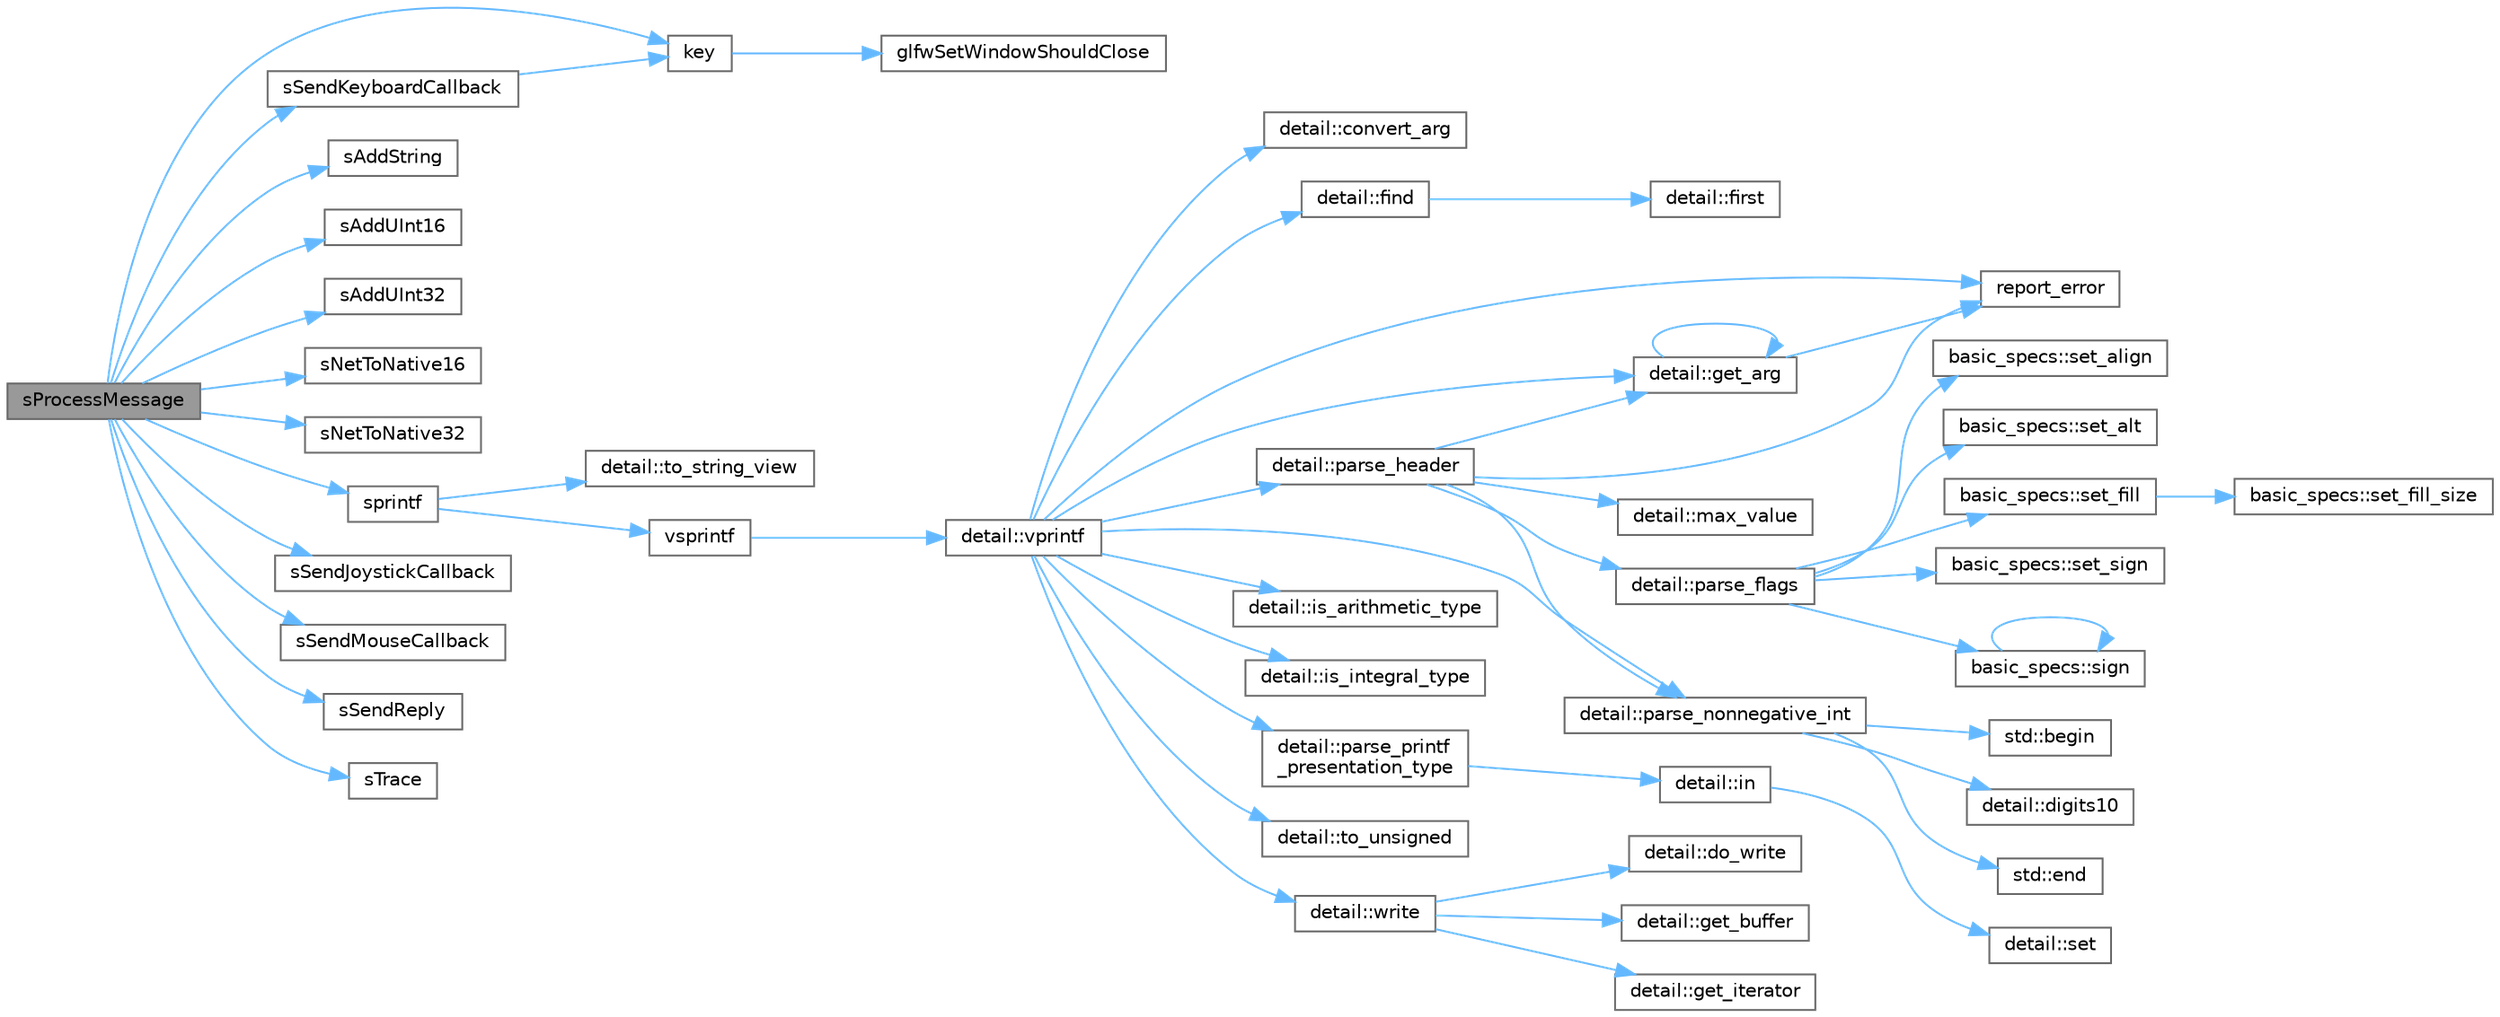digraph "sProcessMessage"
{
 // LATEX_PDF_SIZE
  bgcolor="transparent";
  edge [fontname=Helvetica,fontsize=10,labelfontname=Helvetica,labelfontsize=10];
  node [fontname=Helvetica,fontsize=10,shape=box,height=0.2,width=0.4];
  rankdir="LR";
  Node1 [id="Node000001",label="sProcessMessage",height=0.2,width=0.4,color="gray40", fillcolor="grey60", style="filled", fontcolor="black",tooltip=" "];
  Node1 -> Node2 [id="edge1_Node000001_Node000002",color="steelblue1",style="solid",tooltip=" "];
  Node2 [id="Node000002",label="key",height=0.2,width=0.4,color="grey40", fillcolor="white", style="filled",URL="$gears_8c.html#accd6b5b92b78666e36543412d4ac14cd",tooltip=" "];
  Node2 -> Node3 [id="edge2_Node000002_Node000003",color="steelblue1",style="solid",tooltip=" "];
  Node3 [id="Node000003",label="glfwSetWindowShouldClose",height=0.2,width=0.4,color="grey40", fillcolor="white", style="filled",URL="$group__window.html#ga1cadeda7a1e2f224e06a8415d30741aa",tooltip="Sets the close flag of the specified window."];
  Node1 -> Node4 [id="edge3_Node000001_Node000004",color="steelblue1",style="solid",tooltip=" "];
  Node4 [id="Node000004",label="sAddString",height=0.2,width=0.4,color="grey40", fillcolor="white", style="filled",URL="$u_synergy_8c.html#a3ea1bd27a665c27e232fc69c5e407722",tooltip="Add string to reply packet"];
  Node1 -> Node5 [id="edge4_Node000001_Node000005",color="steelblue1",style="solid",tooltip=" "];
  Node5 [id="Node000005",label="sAddUInt16",height=0.2,width=0.4,color="grey40", fillcolor="white", style="filled",URL="$u_synergy_8c.html#af30a19d4377d2697b6129c22fe3aad51",tooltip="Add uint16 to reply packet"];
  Node1 -> Node6 [id="edge5_Node000001_Node000006",color="steelblue1",style="solid",tooltip=" "];
  Node6 [id="Node000006",label="sAddUInt32",height=0.2,width=0.4,color="grey40", fillcolor="white", style="filled",URL="$u_synergy_8c.html#a8357b9b2f76438a356c88936c62c92fc",tooltip="Add uint32 to reply packet"];
  Node1 -> Node7 [id="edge6_Node000001_Node000007",color="steelblue1",style="solid",tooltip=" "];
  Node7 [id="Node000007",label="sNetToNative16",height=0.2,width=0.4,color="grey40", fillcolor="white", style="filled",URL="$u_synergy_8c.html#a9ce6469268b71eb8174c28ac743f6e6c",tooltip="Read 16 bit integer in network byte order and convert to native byte order"];
  Node1 -> Node8 [id="edge7_Node000001_Node000008",color="steelblue1",style="solid",tooltip=" "];
  Node8 [id="Node000008",label="sNetToNative32",height=0.2,width=0.4,color="grey40", fillcolor="white", style="filled",URL="$u_synergy_8c.html#a451254cc8d2b2c7d7a7cb5105bd9948d",tooltip="Read 32 bit integer in network byte order and convert to native byte order"];
  Node1 -> Node9 [id="edge8_Node000001_Node000009",color="steelblue1",style="solid",tooltip=" "];
  Node9 [id="Node000009",label="sprintf",height=0.2,width=0.4,color="grey40", fillcolor="white", style="filled",URL="$printf_8h.html#aa7d2e7e454d3fe606a71504a119dc894",tooltip=" "];
  Node9 -> Node10 [id="edge9_Node000009_Node000010",color="steelblue1",style="solid",tooltip=" "];
  Node10 [id="Node000010",label="detail::to_string_view",height=0.2,width=0.4,color="grey40", fillcolor="white", style="filled",URL="$namespacedetail.html#abeae79fa3e1eded2d8fbd56cc9f0960e",tooltip=" "];
  Node9 -> Node11 [id="edge10_Node000009_Node000011",color="steelblue1",style="solid",tooltip=" "];
  Node11 [id="Node000011",label="vsprintf",height=0.2,width=0.4,color="grey40", fillcolor="white", style="filled",URL="$printf_8h.html#a5e1075a6c1fce5050424f97a2fac648f",tooltip=" "];
  Node11 -> Node12 [id="edge11_Node000011_Node000012",color="steelblue1",style="solid",tooltip=" "];
  Node12 [id="Node000012",label="detail::vprintf",height=0.2,width=0.4,color="grey40", fillcolor="white", style="filled",URL="$namespacedetail.html#a1c8c2218e4c822aa8f743fb9c573717f",tooltip=" "];
  Node12 -> Node13 [id="edge12_Node000012_Node000013",color="steelblue1",style="solid",tooltip=" "];
  Node13 [id="Node000013",label="detail::convert_arg",height=0.2,width=0.4,color="grey40", fillcolor="white", style="filled",URL="$namespacedetail.html#a03c11572c9a664266d6925f327dec7f3",tooltip=" "];
  Node12 -> Node14 [id="edge13_Node000012_Node000014",color="steelblue1",style="solid",tooltip=" "];
  Node14 [id="Node000014",label="detail::find",height=0.2,width=0.4,color="grey40", fillcolor="white", style="filled",URL="$namespacedetail.html#a6b71952fab3dc32f3edb2c3e9811d8d9",tooltip=" "];
  Node14 -> Node15 [id="edge14_Node000014_Node000015",color="steelblue1",style="solid",tooltip=" "];
  Node15 [id="Node000015",label="detail::first",height=0.2,width=0.4,color="grey40", fillcolor="white", style="filled",URL="$namespacedetail.html#a02319a3deb124802b88b61f85987df5e",tooltip=" "];
  Node12 -> Node16 [id="edge15_Node000012_Node000016",color="steelblue1",style="solid",tooltip=" "];
  Node16 [id="Node000016",label="detail::get_arg",height=0.2,width=0.4,color="grey40", fillcolor="white", style="filled",URL="$namespacedetail.html#a342ef250e45bd09b2ef666b6fae1c355",tooltip=" "];
  Node16 -> Node16 [id="edge16_Node000016_Node000016",color="steelblue1",style="solid",tooltip=" "];
  Node16 -> Node17 [id="edge17_Node000016_Node000017",color="steelblue1",style="solid",tooltip=" "];
  Node17 [id="Node000017",label="report_error",height=0.2,width=0.4,color="grey40", fillcolor="white", style="filled",URL="$format-inl_8h.html#a5555893692b00b61b3886349332fd01f",tooltip=" "];
  Node12 -> Node18 [id="edge18_Node000012_Node000018",color="steelblue1",style="solid",tooltip=" "];
  Node18 [id="Node000018",label="detail::is_arithmetic_type",height=0.2,width=0.4,color="grey40", fillcolor="white", style="filled",URL="$namespacedetail.html#a802c50a56a3495fdab6020b375ba1389",tooltip=" "];
  Node12 -> Node19 [id="edge19_Node000012_Node000019",color="steelblue1",style="solid",tooltip=" "];
  Node19 [id="Node000019",label="detail::is_integral_type",height=0.2,width=0.4,color="grey40", fillcolor="white", style="filled",URL="$namespacedetail.html#a2a60f8d1bee41b803f43fc42b707b5d1",tooltip=" "];
  Node12 -> Node20 [id="edge20_Node000012_Node000020",color="steelblue1",style="solid",tooltip=" "];
  Node20 [id="Node000020",label="detail::parse_header",height=0.2,width=0.4,color="grey40", fillcolor="white", style="filled",URL="$namespacedetail.html#afc9d93e58b8edb8077f8bc8eee7f4035",tooltip=" "];
  Node20 -> Node16 [id="edge21_Node000020_Node000016",color="steelblue1",style="solid",tooltip=" "];
  Node20 -> Node21 [id="edge22_Node000020_Node000021",color="steelblue1",style="solid",tooltip=" "];
  Node21 [id="Node000021",label="detail::max_value",height=0.2,width=0.4,color="grey40", fillcolor="white", style="filled",URL="$namespacedetail.html#a45c2130c44ebe54179eafcee3cda2bfb",tooltip=" "];
  Node20 -> Node22 [id="edge23_Node000020_Node000022",color="steelblue1",style="solid",tooltip=" "];
  Node22 [id="Node000022",label="detail::parse_flags",height=0.2,width=0.4,color="grey40", fillcolor="white", style="filled",URL="$namespacedetail.html#a4213daed116a37e1767881da51238261",tooltip=" "];
  Node22 -> Node23 [id="edge24_Node000022_Node000023",color="steelblue1",style="solid",tooltip=" "];
  Node23 [id="Node000023",label="basic_specs::set_align",height=0.2,width=0.4,color="grey40", fillcolor="white", style="filled",URL="$classbasic__specs.html#ad73b6f854341aaabc744bf54e6ea6af6",tooltip=" "];
  Node22 -> Node24 [id="edge25_Node000022_Node000024",color="steelblue1",style="solid",tooltip=" "];
  Node24 [id="Node000024",label="basic_specs::set_alt",height=0.2,width=0.4,color="grey40", fillcolor="white", style="filled",URL="$classbasic__specs.html#a5f10314706a8a3d579f882f30d283b61",tooltip=" "];
  Node22 -> Node25 [id="edge26_Node000022_Node000025",color="steelblue1",style="solid",tooltip=" "];
  Node25 [id="Node000025",label="basic_specs::set_fill",height=0.2,width=0.4,color="grey40", fillcolor="white", style="filled",URL="$classbasic__specs.html#a1600987fb39fed5dfdac21b218061a9e",tooltip=" "];
  Node25 -> Node26 [id="edge27_Node000025_Node000026",color="steelblue1",style="solid",tooltip=" "];
  Node26 [id="Node000026",label="basic_specs::set_fill_size",height=0.2,width=0.4,color="grey40", fillcolor="white", style="filled",URL="$classbasic__specs.html#a4b36db5ad1e38169bd6653635d5e69cd",tooltip=" "];
  Node22 -> Node27 [id="edge28_Node000022_Node000027",color="steelblue1",style="solid",tooltip=" "];
  Node27 [id="Node000027",label="basic_specs::set_sign",height=0.2,width=0.4,color="grey40", fillcolor="white", style="filled",URL="$classbasic__specs.html#a7020ec66ba6918727e4102567c5c731a",tooltip=" "];
  Node22 -> Node28 [id="edge29_Node000022_Node000028",color="steelblue1",style="solid",tooltip=" "];
  Node28 [id="Node000028",label="basic_specs::sign",height=0.2,width=0.4,color="grey40", fillcolor="white", style="filled",URL="$classbasic__specs.html#a380e6ff33a8ae05e3ef479bf95696ad2",tooltip=" "];
  Node28 -> Node28 [id="edge30_Node000028_Node000028",color="steelblue1",style="solid",tooltip=" "];
  Node20 -> Node29 [id="edge31_Node000020_Node000029",color="steelblue1",style="solid",tooltip=" "];
  Node29 [id="Node000029",label="detail::parse_nonnegative_int",height=0.2,width=0.4,color="grey40", fillcolor="white", style="filled",URL="$namespacedetail.html#a338caba782225e115a9902d4d0835f5f",tooltip=" "];
  Node29 -> Node30 [id="edge32_Node000029_Node000030",color="steelblue1",style="solid",tooltip=" "];
  Node30 [id="Node000030",label="std::begin",height=0.2,width=0.4,color="grey40", fillcolor="white", style="filled",URL="$namespacestd.html#aec76fc52a775d29bc4058c8e1405045a",tooltip=" "];
  Node29 -> Node31 [id="edge33_Node000029_Node000031",color="steelblue1",style="solid",tooltip=" "];
  Node31 [id="Node000031",label="detail::digits10",height=0.2,width=0.4,color="grey40", fillcolor="white", style="filled",URL="$namespacedetail.html#a3a043db05db2d07deb2d98ba2d04b4eb",tooltip=" "];
  Node29 -> Node32 [id="edge34_Node000029_Node000032",color="steelblue1",style="solid",tooltip=" "];
  Node32 [id="Node000032",label="std::end",height=0.2,width=0.4,color="grey40", fillcolor="white", style="filled",URL="$namespacestd.html#a35f71a4c49ddf38bb590177e3a4b2598",tooltip=" "];
  Node20 -> Node17 [id="edge35_Node000020_Node000017",color="steelblue1",style="solid",tooltip=" "];
  Node12 -> Node29 [id="edge36_Node000012_Node000029",color="steelblue1",style="solid",tooltip=" "];
  Node12 -> Node33 [id="edge37_Node000012_Node000033",color="steelblue1",style="solid",tooltip=" "];
  Node33 [id="Node000033",label="detail::parse_printf\l_presentation_type",height=0.2,width=0.4,color="grey40", fillcolor="white", style="filled",URL="$namespacedetail.html#aa2cb095169b23e3a66260ad7078f44cc",tooltip=" "];
  Node33 -> Node34 [id="edge38_Node000033_Node000034",color="steelblue1",style="solid",tooltip=" "];
  Node34 [id="Node000034",label="detail::in",height=0.2,width=0.4,color="grey40", fillcolor="white", style="filled",URL="$namespacedetail.html#a52a5e2ed06c229dcf95ea5c46d48d05e",tooltip=" "];
  Node34 -> Node35 [id="edge39_Node000034_Node000035",color="steelblue1",style="solid",tooltip=" "];
  Node35 [id="Node000035",label="detail::set",height=0.2,width=0.4,color="grey40", fillcolor="white", style="filled",URL="$namespacedetail.html#ab484cd4186e1780becdc7f3118c29902",tooltip=" "];
  Node12 -> Node17 [id="edge40_Node000012_Node000017",color="steelblue1",style="solid",tooltip=" "];
  Node12 -> Node36 [id="edge41_Node000012_Node000036",color="steelblue1",style="solid",tooltip=" "];
  Node36 [id="Node000036",label="detail::to_unsigned",height=0.2,width=0.4,color="grey40", fillcolor="white", style="filled",URL="$namespacedetail.html#a4855e668246c731a97484efc329f2aac",tooltip=" "];
  Node12 -> Node37 [id="edge42_Node000012_Node000037",color="steelblue1",style="solid",tooltip=" "];
  Node37 [id="Node000037",label="detail::write",height=0.2,width=0.4,color="grey40", fillcolor="white", style="filled",URL="$namespacedetail.html#a29dacf26eedc9e3575fb57329a5ca0a3",tooltip=" "];
  Node37 -> Node38 [id="edge43_Node000037_Node000038",color="steelblue1",style="solid",tooltip=" "];
  Node38 [id="Node000038",label="detail::do_write",height=0.2,width=0.4,color="grey40", fillcolor="white", style="filled",URL="$namespacedetail.html#a5007cc441bd246a9096070c10d1ea683",tooltip=" "];
  Node37 -> Node39 [id="edge44_Node000037_Node000039",color="steelblue1",style="solid",tooltip=" "];
  Node39 [id="Node000039",label="detail::get_buffer",height=0.2,width=0.4,color="grey40", fillcolor="white", style="filled",URL="$namespacedetail.html#ad803bb19df422bc4c4f92d75c7564437",tooltip=" "];
  Node37 -> Node40 [id="edge45_Node000037_Node000040",color="steelblue1",style="solid",tooltip=" "];
  Node40 [id="Node000040",label="detail::get_iterator",height=0.2,width=0.4,color="grey40", fillcolor="white", style="filled",URL="$namespacedetail.html#a05e3e231207d3f28f83261c2e7ad2fe5",tooltip=" "];
  Node1 -> Node41 [id="edge46_Node000001_Node000041",color="steelblue1",style="solid",tooltip=" "];
  Node41 [id="Node000041",label="sSendJoystickCallback",height=0.2,width=0.4,color="grey40", fillcolor="white", style="filled",URL="$u_synergy_8c.html#ab947fe56d6fbc058d6e0bc1d1b9deac0",tooltip="Send joystick callback"];
  Node1 -> Node42 [id="edge47_Node000001_Node000042",color="steelblue1",style="solid",tooltip=" "];
  Node42 [id="Node000042",label="sSendKeyboardCallback",height=0.2,width=0.4,color="grey40", fillcolor="white", style="filled",URL="$u_synergy_8c.html#af2e7d38df6c86c7d67d21ae50146f021",tooltip="Send keyboard callback when a key has been pressed or released"];
  Node42 -> Node2 [id="edge48_Node000042_Node000002",color="steelblue1",style="solid",tooltip=" "];
  Node1 -> Node43 [id="edge49_Node000001_Node000043",color="steelblue1",style="solid",tooltip=" "];
  Node43 [id="Node000043",label="sSendMouseCallback",height=0.2,width=0.4,color="grey40", fillcolor="white", style="filled",URL="$u_synergy_8c.html#a28d251708a95ca59954286ecab943588",tooltip="Call mouse callback after a mouse event"];
  Node1 -> Node44 [id="edge50_Node000001_Node000044",color="steelblue1",style="solid",tooltip=" "];
  Node44 [id="Node000044",label="sSendReply",height=0.2,width=0.4,color="grey40", fillcolor="white", style="filled",URL="$u_synergy_8c.html#a6c0e66183f71c6a6eaf807d31db6248e",tooltip="Send reply packet"];
  Node1 -> Node45 [id="edge51_Node000001_Node000045",color="steelblue1",style="solid",tooltip=" "];
  Node45 [id="Node000045",label="sTrace",height=0.2,width=0.4,color="grey40", fillcolor="white", style="filled",URL="$u_synergy_8c.html#aaad4842683f74b54ec3691123438ac2b",tooltip="Trace text to client"];
}
